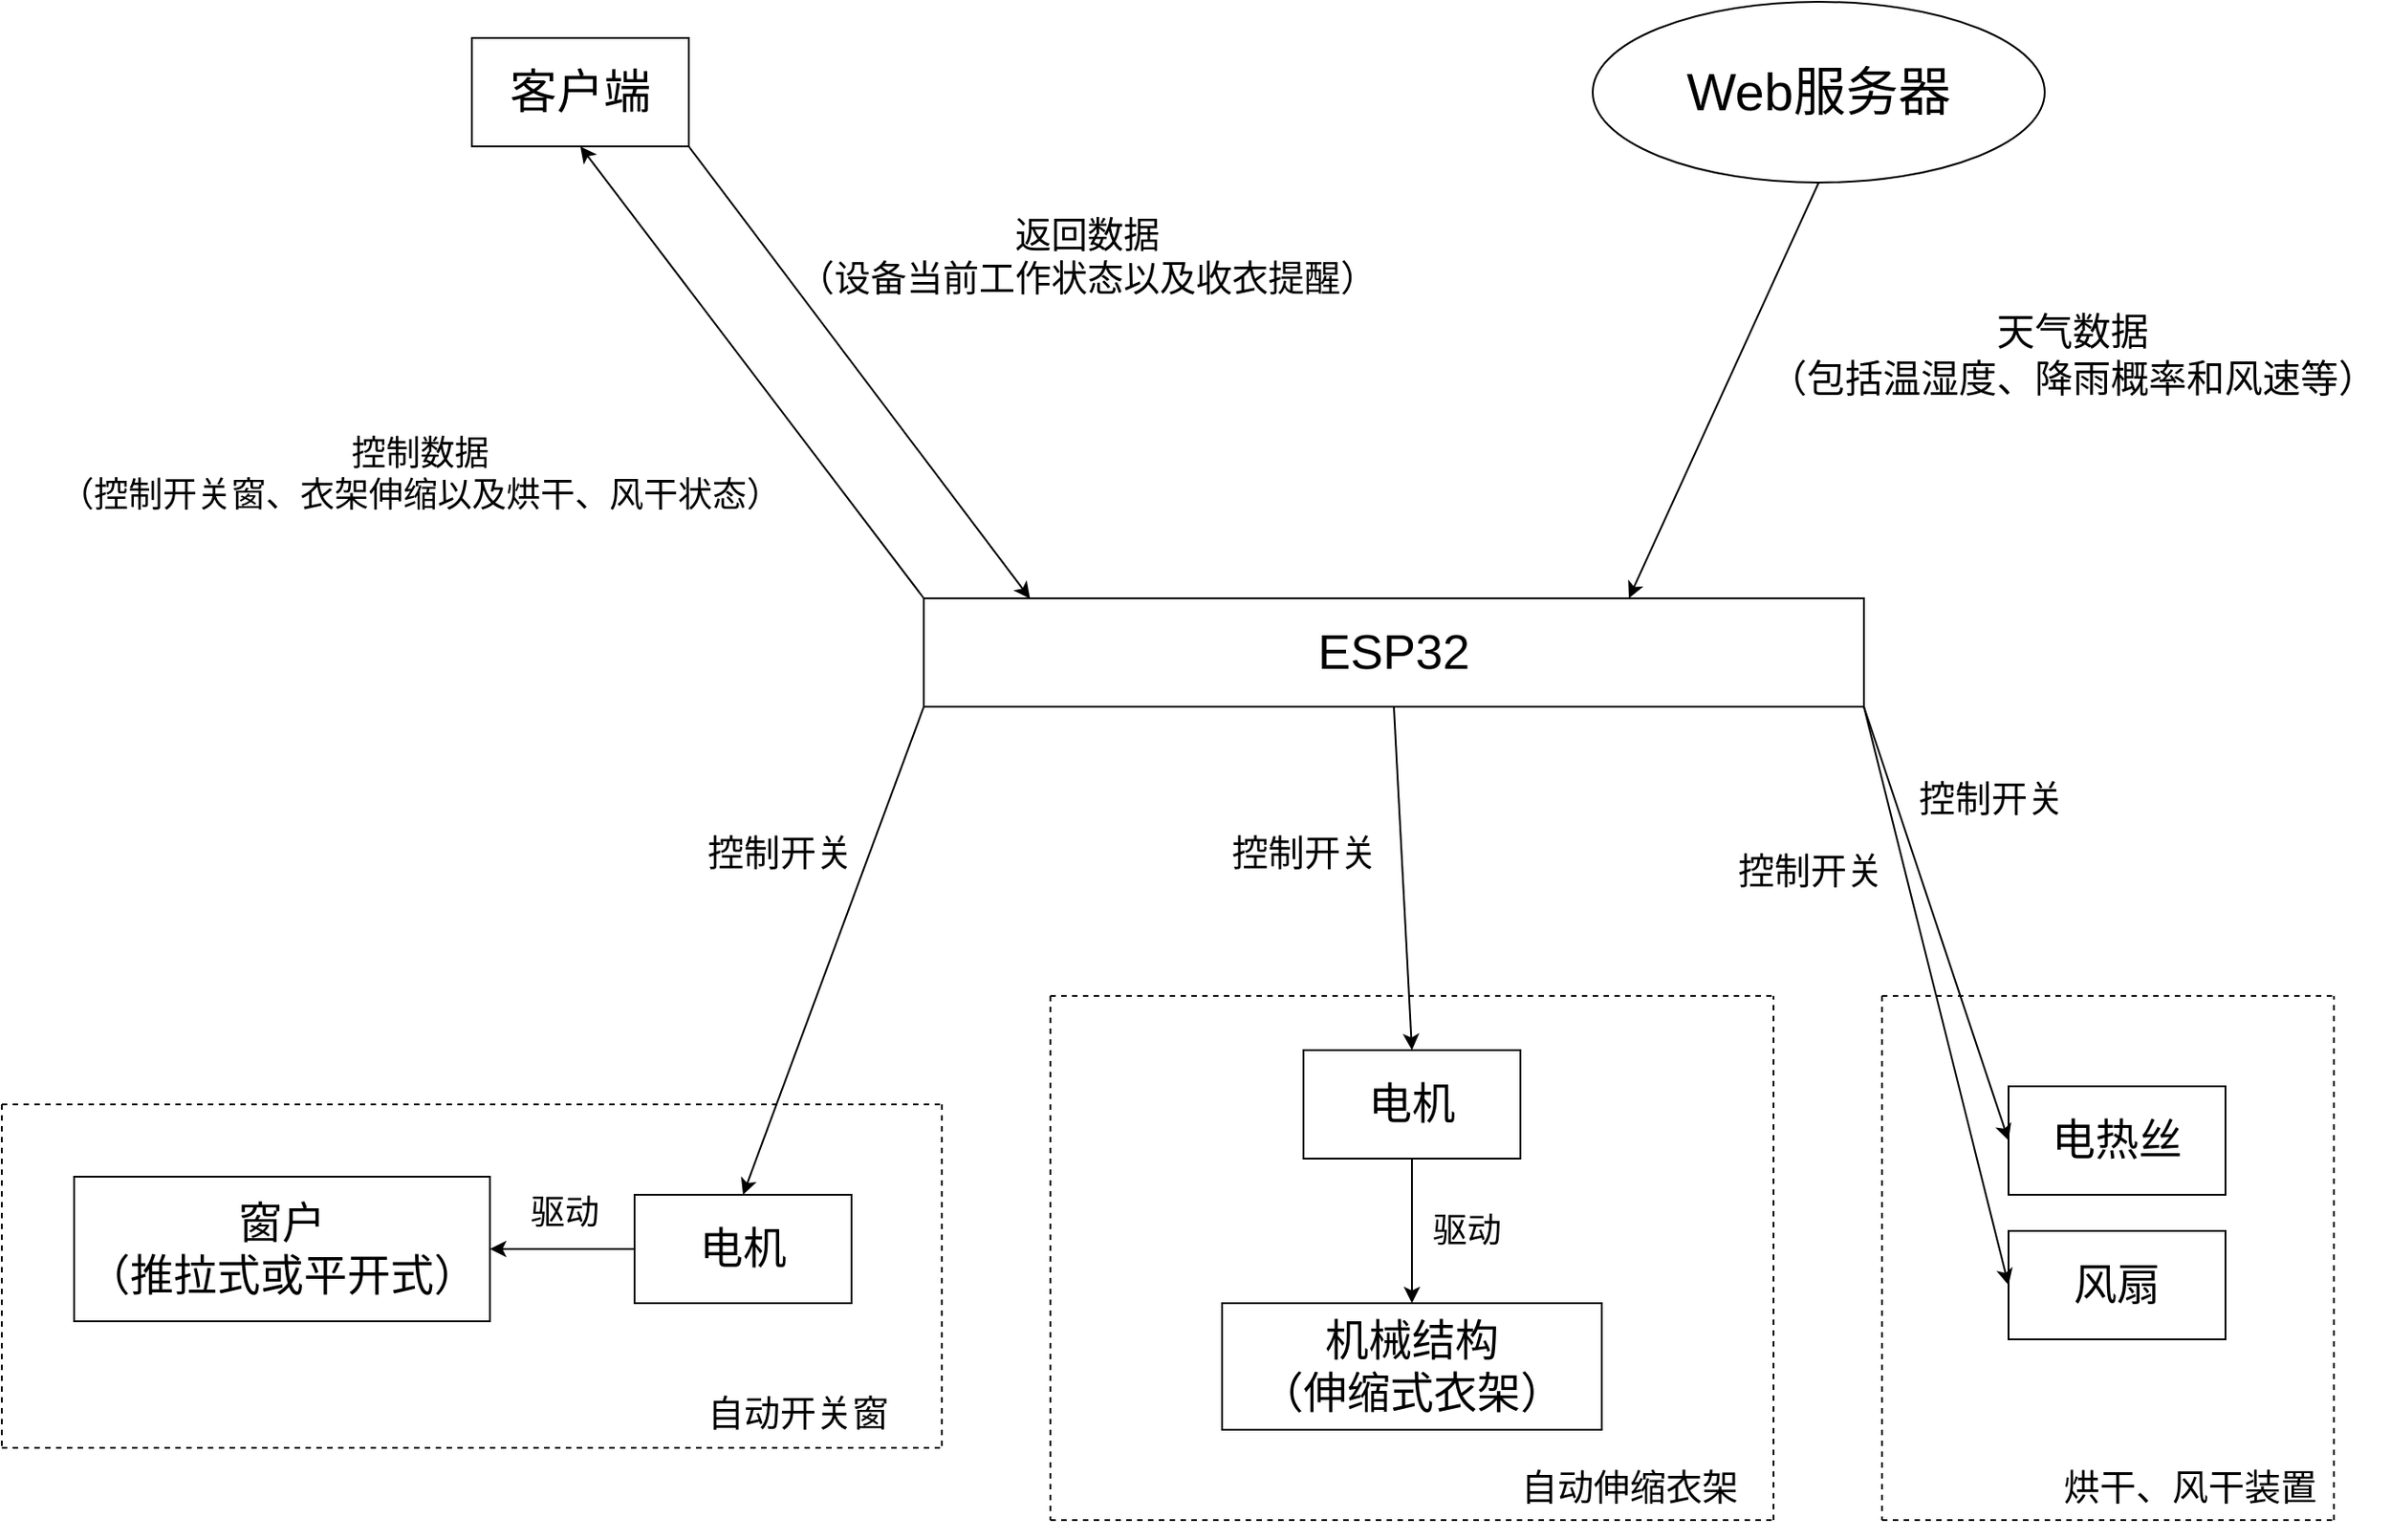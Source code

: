 <mxfile>
    <diagram id="9_GN9nbBGmdYoYrwkmex" name="第 1 页">
        <mxGraphModel dx="2290" dy="1317" grid="1" gridSize="10" guides="1" tooltips="1" connect="1" arrows="1" fold="1" page="1" pageScale="1" pageWidth="1654" pageHeight="1169" math="0" shadow="0">
            <root>
                <mxCell id="0"/>
                <mxCell id="1" parent="0"/>
                <mxCell id="2" value="&lt;font style=&quot;font-size: 27px&quot;&gt;ESP32&lt;/font&gt;" style="rounded=0;whiteSpace=wrap;html=1;" parent="1" vertex="1">
                    <mxGeometry x="730" y="450" width="520" height="60" as="geometry"/>
                </mxCell>
                <mxCell id="3" value="&lt;font style=&quot;font-size: 26px&quot;&gt;客户端&lt;/font&gt;" style="rounded=0;whiteSpace=wrap;html=1;" parent="1" vertex="1">
                    <mxGeometry x="480" y="140" width="120" height="60" as="geometry"/>
                </mxCell>
                <mxCell id="4" value="" style="endArrow=classic;html=1;entryX=0.5;entryY=1;entryDx=0;entryDy=0;exitX=0;exitY=0;exitDx=0;exitDy=0;" parent="1" source="2" target="3" edge="1">
                    <mxGeometry width="50" height="50" relative="1" as="geometry">
                        <mxPoint x="940" y="490" as="sourcePoint"/>
                        <mxPoint x="990" y="440" as="targetPoint"/>
                    </mxGeometry>
                </mxCell>
                <mxCell id="5" value="" style="endArrow=classic;html=1;exitX=1;exitY=1;exitDx=0;exitDy=0;entryX=0.113;entryY=0.003;entryDx=0;entryDy=0;entryPerimeter=0;" parent="1" source="3" target="2" edge="1">
                    <mxGeometry width="50" height="50" relative="1" as="geometry">
                        <mxPoint x="940" y="490" as="sourcePoint"/>
                        <mxPoint x="990" y="440" as="targetPoint"/>
                    </mxGeometry>
                </mxCell>
                <mxCell id="6" value="&lt;font style=&quot;font-size: 19px&quot;&gt;控制数据&lt;br&gt;（控制开关窗、衣架伸缩以及烘干、风干状态）&lt;/font&gt;" style="edgeLabel;html=1;align=center;verticalAlign=middle;resizable=0;points=[];spacingRight=100;fontSize=15;spacingTop=20;" parent="5" vertex="1" connectable="0">
                    <mxGeometry x="-0.2" y="1" relative="1" as="geometry">
                        <mxPoint x="-176.09" y="70.92" as="offset"/>
                    </mxGeometry>
                </mxCell>
                <mxCell id="7" value="&lt;font style=&quot;font-size: 24px&quot;&gt;电机&lt;/font&gt;" style="rounded=0;whiteSpace=wrap;html=1;fontSize=15;" parent="1" vertex="1">
                    <mxGeometry x="940" y="700" width="120" height="60" as="geometry"/>
                </mxCell>
                <mxCell id="8" value="&lt;font style=&quot;font-size: 24px&quot;&gt;机械结构&lt;br&gt;（伸缩式衣架）&lt;br&gt;&lt;/font&gt;" style="rounded=0;whiteSpace=wrap;html=1;fontSize=15;" parent="1" vertex="1">
                    <mxGeometry x="895" y="840" width="210" height="70" as="geometry"/>
                </mxCell>
                <mxCell id="9" value="&lt;font style=&quot;font-size: 19px&quot;&gt;驱动&lt;/font&gt;" style="endArrow=classic;html=1;fontSize=15;exitX=0.5;exitY=1;exitDx=0;exitDy=0;entryX=0.5;entryY=0;entryDx=0;entryDy=0;spacingLeft=59;" parent="1" source="7" target="8" edge="1">
                    <mxGeometry width="50" height="50" relative="1" as="geometry">
                        <mxPoint x="880" y="660" as="sourcePoint"/>
                        <mxPoint x="930" y="610" as="targetPoint"/>
                    </mxGeometry>
                </mxCell>
                <mxCell id="10" value="" style="endArrow=classic;html=1;fontSize=15;exitX=0.5;exitY=1;exitDx=0;exitDy=0;entryX=0.5;entryY=0;entryDx=0;entryDy=0;" parent="1" source="2" target="7" edge="1">
                    <mxGeometry width="50" height="50" relative="1" as="geometry">
                        <mxPoint x="900" y="620" as="sourcePoint"/>
                        <mxPoint x="950" y="570" as="targetPoint"/>
                    </mxGeometry>
                </mxCell>
                <mxCell id="12" value="" style="endArrow=none;dashed=1;html=1;fontSize=15;" parent="1" edge="1">
                    <mxGeometry width="50" height="50" relative="1" as="geometry">
                        <mxPoint x="800" y="670" as="sourcePoint"/>
                        <mxPoint x="1200" y="670" as="targetPoint"/>
                    </mxGeometry>
                </mxCell>
                <mxCell id="13" value="" style="endArrow=none;dashed=1;html=1;fontSize=15;" parent="1" edge="1">
                    <mxGeometry width="50" height="50" relative="1" as="geometry">
                        <mxPoint x="800" y="670" as="sourcePoint"/>
                        <mxPoint x="800" y="960" as="targetPoint"/>
                    </mxGeometry>
                </mxCell>
                <mxCell id="14" value="" style="endArrow=none;dashed=1;html=1;fontSize=15;" parent="1" edge="1">
                    <mxGeometry width="50" height="50" relative="1" as="geometry">
                        <mxPoint x="800" y="960" as="sourcePoint"/>
                        <mxPoint x="1200" y="960" as="targetPoint"/>
                    </mxGeometry>
                </mxCell>
                <mxCell id="15" value="" style="endArrow=none;dashed=1;html=1;fontSize=15;" parent="1" edge="1">
                    <mxGeometry width="50" height="50" relative="1" as="geometry">
                        <mxPoint x="1200" y="960" as="sourcePoint"/>
                        <mxPoint x="1200" y="670" as="targetPoint"/>
                    </mxGeometry>
                </mxCell>
                <mxCell id="16" value="&lt;font style=&quot;font-size: 20px&quot;&gt;自动伸缩衣架&lt;/font&gt;" style="text;html=1;align=center;verticalAlign=middle;resizable=0;points=[];autosize=1;fontSize=15;spacingBottom=18;" parent="1" vertex="1">
                    <mxGeometry x="1050" y="930" width="140" height="40" as="geometry"/>
                </mxCell>
                <mxCell id="17" value="&lt;font style=&quot;font-size: 24px&quot;&gt;电机&lt;/font&gt;" style="rounded=0;whiteSpace=wrap;html=1;fontSize=15;" parent="1" vertex="1">
                    <mxGeometry x="570" y="780" width="120" height="60" as="geometry"/>
                </mxCell>
                <mxCell id="18" value="&lt;font style=&quot;font-size: 24px&quot;&gt;窗户&lt;br&gt;（推拉式或平开式）&lt;br&gt;&lt;/font&gt;" style="rounded=0;whiteSpace=wrap;html=1;fontSize=15;" parent="1" vertex="1">
                    <mxGeometry x="260" y="770" width="230" height="80" as="geometry"/>
                </mxCell>
                <mxCell id="19" value="&lt;font style=&quot;font-size: 19px&quot;&gt;驱动&lt;/font&gt;" style="endArrow=classic;html=1;fontSize=15;exitX=0;exitY=0.5;exitDx=0;exitDy=0;entryX=1;entryY=0.5;entryDx=0;entryDy=0;spacingLeft=59;" parent="1" source="17" target="18" edge="1">
                    <mxGeometry x="0.75" y="-20" width="50" height="50" relative="1" as="geometry">
                        <mxPoint x="620" y="990.0" as="sourcePoint"/>
                        <mxPoint x="620" y="1070.0" as="targetPoint"/>
                        <mxPoint x="1" as="offset"/>
                    </mxGeometry>
                </mxCell>
                <mxCell id="20" value="" style="endArrow=none;dashed=1;html=1;fontSize=15;" parent="1" edge="1">
                    <mxGeometry width="50" height="50" relative="1" as="geometry">
                        <mxPoint x="220" y="730.0" as="sourcePoint"/>
                        <mxPoint x="740" y="730" as="targetPoint"/>
                    </mxGeometry>
                </mxCell>
                <mxCell id="21" value="" style="endArrow=none;dashed=1;html=1;fontSize=15;" parent="1" edge="1">
                    <mxGeometry width="50" height="50" relative="1" as="geometry">
                        <mxPoint x="740" y="730.0" as="sourcePoint"/>
                        <mxPoint x="740" y="920" as="targetPoint"/>
                    </mxGeometry>
                </mxCell>
                <mxCell id="22" value="" style="endArrow=none;dashed=1;html=1;fontSize=15;" parent="1" edge="1">
                    <mxGeometry width="50" height="50" relative="1" as="geometry">
                        <mxPoint x="220" y="730.0" as="sourcePoint"/>
                        <mxPoint x="220" y="920.0" as="targetPoint"/>
                    </mxGeometry>
                </mxCell>
                <mxCell id="23" value="" style="endArrow=none;dashed=1;html=1;fontSize=15;" parent="1" edge="1">
                    <mxGeometry width="50" height="50" relative="1" as="geometry">
                        <mxPoint x="220" y="920.0" as="sourcePoint"/>
                        <mxPoint x="740" y="920.0" as="targetPoint"/>
                    </mxGeometry>
                </mxCell>
                <mxCell id="24" value="&lt;font style=&quot;font-size: 20px&quot;&gt;自动开关窗&lt;/font&gt;" style="text;html=1;align=center;verticalAlign=middle;resizable=0;points=[];autosize=1;fontSize=15;spacingBottom=1;" parent="1" vertex="1">
                    <mxGeometry x="600" y="885" width="120" height="30" as="geometry"/>
                </mxCell>
                <mxCell id="25" value="" style="endArrow=classic;html=1;fontSize=15;exitX=0;exitY=1;exitDx=0;exitDy=0;entryX=0.5;entryY=0;entryDx=0;entryDy=0;" parent="1" source="2" target="17" edge="1">
                    <mxGeometry width="50" height="50" relative="1" as="geometry">
                        <mxPoint x="970" y="520.0" as="sourcePoint"/>
                        <mxPoint x="720" y="480" as="targetPoint"/>
                    </mxGeometry>
                </mxCell>
                <mxCell id="26" value="&lt;font style=&quot;font-size: 24px&quot;&gt;风扇&lt;/font&gt;" style="rounded=0;whiteSpace=wrap;html=1;fontSize=15;" parent="1" vertex="1">
                    <mxGeometry x="1330" y="800" width="120" height="60" as="geometry"/>
                </mxCell>
                <mxCell id="27" value="&lt;font style=&quot;font-size: 24px&quot;&gt;电热丝&lt;/font&gt;" style="rounded=0;whiteSpace=wrap;html=1;fontSize=15;" parent="1" vertex="1">
                    <mxGeometry x="1330" y="720" width="120" height="60" as="geometry"/>
                </mxCell>
                <mxCell id="28" value="" style="endArrow=classic;html=1;fontSize=15;exitX=1;exitY=1;exitDx=0;exitDy=0;entryX=0;entryY=0.5;entryDx=0;entryDy=0;" parent="1" source="2" target="26" edge="1">
                    <mxGeometry width="50" height="50" relative="1" as="geometry">
                        <mxPoint x="910" y="490.0" as="sourcePoint"/>
                        <mxPoint x="680" y="490.0" as="targetPoint"/>
                    </mxGeometry>
                </mxCell>
                <mxCell id="29" value="" style="endArrow=classic;html=1;fontSize=15;exitX=1;exitY=1;exitDx=0;exitDy=0;entryX=0;entryY=0.5;entryDx=0;entryDy=0;" parent="1" source="2" target="27" edge="1">
                    <mxGeometry width="50" height="50" relative="1" as="geometry">
                        <mxPoint x="920" y="500.0" as="sourcePoint"/>
                        <mxPoint x="690" y="500.0" as="targetPoint"/>
                    </mxGeometry>
                </mxCell>
                <mxCell id="30" value="" style="endArrow=none;dashed=1;html=1;fontSize=15;" parent="1" edge="1">
                    <mxGeometry width="50" height="50" relative="1" as="geometry">
                        <mxPoint x="1260" y="670" as="sourcePoint"/>
                        <mxPoint x="1510" y="670" as="targetPoint"/>
                    </mxGeometry>
                </mxCell>
                <mxCell id="31" value="" style="endArrow=none;dashed=1;html=1;fontSize=15;" parent="1" edge="1">
                    <mxGeometry width="50" height="50" relative="1" as="geometry">
                        <mxPoint x="1510" y="960" as="sourcePoint"/>
                        <mxPoint x="1510" y="670" as="targetPoint"/>
                    </mxGeometry>
                </mxCell>
                <mxCell id="32" value="" style="endArrow=none;dashed=1;html=1;fontSize=15;" parent="1" edge="1">
                    <mxGeometry width="50" height="50" relative="1" as="geometry">
                        <mxPoint x="1260" y="670.0" as="sourcePoint"/>
                        <mxPoint x="1260" y="960" as="targetPoint"/>
                    </mxGeometry>
                </mxCell>
                <mxCell id="33" value="" style="endArrow=none;dashed=1;html=1;fontSize=15;" parent="1" edge="1">
                    <mxGeometry width="50" height="50" relative="1" as="geometry">
                        <mxPoint x="1260" y="960" as="sourcePoint"/>
                        <mxPoint x="1510" y="960" as="targetPoint"/>
                    </mxGeometry>
                </mxCell>
                <mxCell id="34" value="&lt;font style=&quot;font-size: 20px&quot;&gt;烘干、风干装置&lt;/font&gt;" style="text;html=1;align=center;verticalAlign=middle;resizable=0;points=[];autosize=1;fontSize=15;spacingBottom=18;" parent="1" vertex="1">
                    <mxGeometry x="1350" y="930" width="160" height="40" as="geometry"/>
                </mxCell>
                <mxCell id="35" value="&lt;font style=&quot;font-size: 29px&quot;&gt;Web服务器&lt;/font&gt;" style="ellipse;whiteSpace=wrap;html=1;fontSize=15;" parent="1" vertex="1">
                    <mxGeometry x="1100" y="120" width="250" height="100" as="geometry"/>
                </mxCell>
                <mxCell id="36" value="" style="endArrow=classic;html=1;fontSize=15;entryX=0.75;entryY=0;entryDx=0;entryDy=0;exitX=0.5;exitY=1;exitDx=0;exitDy=0;" parent="1" source="35" target="2" edge="1">
                    <mxGeometry width="50" height="50" relative="1" as="geometry">
                        <mxPoint x="710" y="620" as="sourcePoint"/>
                        <mxPoint x="760" y="570" as="targetPoint"/>
                    </mxGeometry>
                </mxCell>
                <mxCell id="37" value="&lt;font style=&quot;font-size: 21px&quot;&gt;天气数据&lt;br&gt;（包括温湿度、降雨概率和风速等）&lt;/font&gt;" style="text;html=1;align=center;verticalAlign=middle;resizable=0;points=[];autosize=1;fontSize=15;spacingBottom=0;spacingLeft=0;spacing=0;" parent="1" vertex="1">
                    <mxGeometry x="1190" y="290" width="350" height="50" as="geometry"/>
                </mxCell>
                <mxCell id="38" value="&lt;font style=&quot;font-size: 20px&quot;&gt;返回数据&lt;br&gt;（设备当前工作状态以及收衣提醒）&lt;/font&gt;" style="text;html=1;align=center;verticalAlign=middle;resizable=0;points=[];autosize=1;" vertex="1" parent="1">
                    <mxGeometry x="650" y="240" width="340" height="40" as="geometry"/>
                </mxCell>
                <mxCell id="39" value="&lt;font style=&quot;font-size: 20px&quot;&gt;控制开关&lt;/font&gt;" style="text;html=1;align=center;verticalAlign=middle;resizable=0;points=[];autosize=1;" vertex="1" parent="1">
                    <mxGeometry x="600" y="580" width="100" height="20" as="geometry"/>
                </mxCell>
                <mxCell id="40" value="&lt;font style=&quot;font-size: 20px&quot;&gt;控制开关&lt;/font&gt;" style="text;html=1;align=center;verticalAlign=middle;resizable=0;points=[];autosize=1;" vertex="1" parent="1">
                    <mxGeometry x="890" y="580" width="100" height="20" as="geometry"/>
                </mxCell>
                <mxCell id="41" value="&lt;font style=&quot;font-size: 20px&quot;&gt;控制开关&lt;/font&gt;" style="text;html=1;align=center;verticalAlign=middle;resizable=0;points=[];autosize=1;" vertex="1" parent="1">
                    <mxGeometry x="1170" y="590" width="100" height="20" as="geometry"/>
                </mxCell>
                <mxCell id="42" value="&lt;font style=&quot;font-size: 20px&quot;&gt;控制开关&lt;/font&gt;" style="text;html=1;align=center;verticalAlign=middle;resizable=0;points=[];autosize=1;" vertex="1" parent="1">
                    <mxGeometry x="1270" y="550" width="100" height="20" as="geometry"/>
                </mxCell>
            </root>
        </mxGraphModel>
    </diagram>
</mxfile>